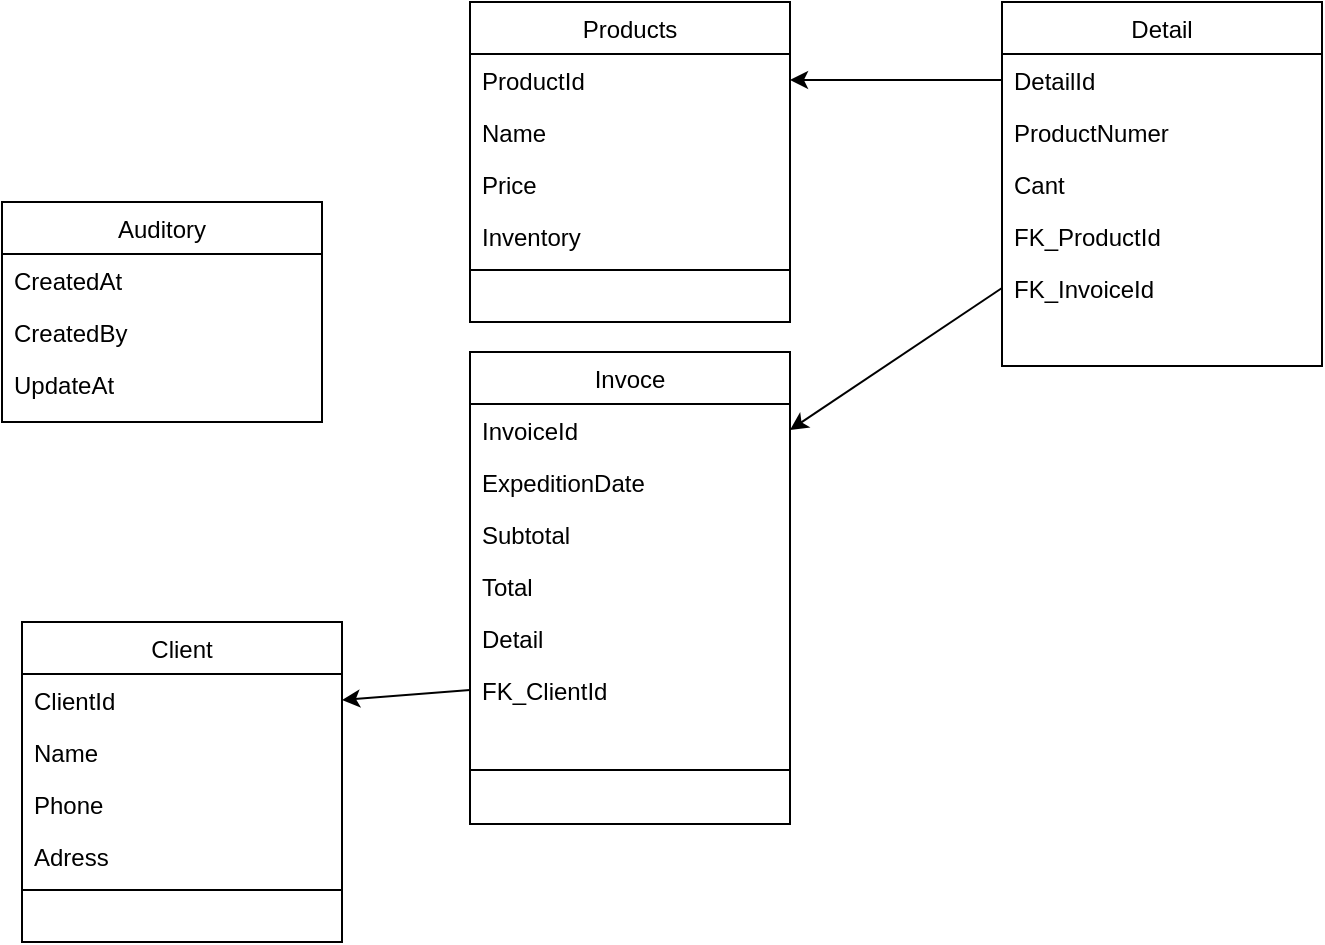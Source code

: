 <mxfile version="24.8.4">
  <diagram id="C5RBs43oDa-KdzZeNtuy" name="Page-1">
    <mxGraphModel dx="1674" dy="780" grid="1" gridSize="10" guides="1" tooltips="1" connect="1" arrows="1" fold="1" page="1" pageScale="1" pageWidth="827" pageHeight="1169" math="0" shadow="0">
      <root>
        <mxCell id="WIyWlLk6GJQsqaUBKTNV-0" />
        <mxCell id="WIyWlLk6GJQsqaUBKTNV-1" parent="WIyWlLk6GJQsqaUBKTNV-0" />
        <mxCell id="zkfFHV4jXpPFQw0GAbJ--17" value="Products" style="swimlane;fontStyle=0;align=center;verticalAlign=top;childLayout=stackLayout;horizontal=1;startSize=26;horizontalStack=0;resizeParent=1;resizeLast=0;collapsible=1;marginBottom=0;rounded=0;shadow=0;strokeWidth=1;" parent="WIyWlLk6GJQsqaUBKTNV-1" vertex="1">
          <mxGeometry x="334" y="170" width="160" height="160" as="geometry">
            <mxRectangle x="550" y="140" width="160" height="26" as="alternateBounds" />
          </mxGeometry>
        </mxCell>
        <mxCell id="zkfFHV4jXpPFQw0GAbJ--18" value="ProductId" style="text;align=left;verticalAlign=top;spacingLeft=4;spacingRight=4;overflow=hidden;rotatable=0;points=[[0,0.5],[1,0.5]];portConstraint=eastwest;" parent="zkfFHV4jXpPFQw0GAbJ--17" vertex="1">
          <mxGeometry y="26" width="160" height="26" as="geometry" />
        </mxCell>
        <mxCell id="zkfFHV4jXpPFQw0GAbJ--19" value="Name" style="text;align=left;verticalAlign=top;spacingLeft=4;spacingRight=4;overflow=hidden;rotatable=0;points=[[0,0.5],[1,0.5]];portConstraint=eastwest;rounded=0;shadow=0;html=0;" parent="zkfFHV4jXpPFQw0GAbJ--17" vertex="1">
          <mxGeometry y="52" width="160" height="26" as="geometry" />
        </mxCell>
        <mxCell id="zkfFHV4jXpPFQw0GAbJ--20" value="Price" style="text;align=left;verticalAlign=top;spacingLeft=4;spacingRight=4;overflow=hidden;rotatable=0;points=[[0,0.5],[1,0.5]];portConstraint=eastwest;rounded=0;shadow=0;html=0;" parent="zkfFHV4jXpPFQw0GAbJ--17" vertex="1">
          <mxGeometry y="78" width="160" height="26" as="geometry" />
        </mxCell>
        <mxCell id="zkfFHV4jXpPFQw0GAbJ--21" value="Inventory" style="text;align=left;verticalAlign=top;spacingLeft=4;spacingRight=4;overflow=hidden;rotatable=0;points=[[0,0.5],[1,0.5]];portConstraint=eastwest;rounded=0;shadow=0;html=0;" parent="zkfFHV4jXpPFQw0GAbJ--17" vertex="1">
          <mxGeometry y="104" width="160" height="26" as="geometry" />
        </mxCell>
        <mxCell id="zkfFHV4jXpPFQw0GAbJ--23" value="" style="line;html=1;strokeWidth=1;align=left;verticalAlign=middle;spacingTop=-1;spacingLeft=3;spacingRight=3;rotatable=0;labelPosition=right;points=[];portConstraint=eastwest;" parent="zkfFHV4jXpPFQw0GAbJ--17" vertex="1">
          <mxGeometry y="130" width="160" height="8" as="geometry" />
        </mxCell>
        <mxCell id="fN5s7V4pRTKi2v4Xfoop-0" value="Invoce" style="swimlane;fontStyle=0;align=center;verticalAlign=top;childLayout=stackLayout;horizontal=1;startSize=26;horizontalStack=0;resizeParent=1;resizeLast=0;collapsible=1;marginBottom=0;rounded=0;shadow=0;strokeWidth=1;" vertex="1" parent="WIyWlLk6GJQsqaUBKTNV-1">
          <mxGeometry x="334" y="345" width="160" height="236" as="geometry">
            <mxRectangle x="550" y="140" width="160" height="26" as="alternateBounds" />
          </mxGeometry>
        </mxCell>
        <mxCell id="fN5s7V4pRTKi2v4Xfoop-1" value="InvoiceId" style="text;align=left;verticalAlign=top;spacingLeft=4;spacingRight=4;overflow=hidden;rotatable=0;points=[[0,0.5],[1,0.5]];portConstraint=eastwest;" vertex="1" parent="fN5s7V4pRTKi2v4Xfoop-0">
          <mxGeometry y="26" width="160" height="26" as="geometry" />
        </mxCell>
        <mxCell id="fN5s7V4pRTKi2v4Xfoop-2" value="ExpeditionDate" style="text;align=left;verticalAlign=top;spacingLeft=4;spacingRight=4;overflow=hidden;rotatable=0;points=[[0,0.5],[1,0.5]];portConstraint=eastwest;rounded=0;shadow=0;html=0;" vertex="1" parent="fN5s7V4pRTKi2v4Xfoop-0">
          <mxGeometry y="52" width="160" height="26" as="geometry" />
        </mxCell>
        <mxCell id="fN5s7V4pRTKi2v4Xfoop-3" value="Subtotal" style="text;align=left;verticalAlign=top;spacingLeft=4;spacingRight=4;overflow=hidden;rotatable=0;points=[[0,0.5],[1,0.5]];portConstraint=eastwest;rounded=0;shadow=0;html=0;" vertex="1" parent="fN5s7V4pRTKi2v4Xfoop-0">
          <mxGeometry y="78" width="160" height="26" as="geometry" />
        </mxCell>
        <mxCell id="fN5s7V4pRTKi2v4Xfoop-4" value="Total" style="text;align=left;verticalAlign=top;spacingLeft=4;spacingRight=4;overflow=hidden;rotatable=0;points=[[0,0.5],[1,0.5]];portConstraint=eastwest;rounded=0;shadow=0;html=0;" vertex="1" parent="fN5s7V4pRTKi2v4Xfoop-0">
          <mxGeometry y="104" width="160" height="26" as="geometry" />
        </mxCell>
        <mxCell id="fN5s7V4pRTKi2v4Xfoop-6" value="Detail" style="text;align=left;verticalAlign=top;spacingLeft=4;spacingRight=4;overflow=hidden;rotatable=0;points=[[0,0.5],[1,0.5]];portConstraint=eastwest;rounded=0;shadow=0;html=0;" vertex="1" parent="fN5s7V4pRTKi2v4Xfoop-0">
          <mxGeometry y="130" width="160" height="26" as="geometry" />
        </mxCell>
        <mxCell id="fN5s7V4pRTKi2v4Xfoop-23" value="FK_ClientId" style="text;align=left;verticalAlign=top;spacingLeft=4;spacingRight=4;overflow=hidden;rotatable=0;points=[[0,0.5],[1,0.5]];portConstraint=eastwest;rounded=0;shadow=0;html=0;" vertex="1" parent="fN5s7V4pRTKi2v4Xfoop-0">
          <mxGeometry y="156" width="160" height="26" as="geometry" />
        </mxCell>
        <mxCell id="fN5s7V4pRTKi2v4Xfoop-5" value="" style="line;html=1;strokeWidth=1;align=left;verticalAlign=middle;spacingTop=-1;spacingLeft=3;spacingRight=3;rotatable=0;labelPosition=right;points=[];portConstraint=eastwest;" vertex="1" parent="fN5s7V4pRTKi2v4Xfoop-0">
          <mxGeometry y="182" width="160" height="54" as="geometry" />
        </mxCell>
        <mxCell id="fN5s7V4pRTKi2v4Xfoop-8" value="Detail" style="swimlane;fontStyle=0;align=center;verticalAlign=top;childLayout=stackLayout;horizontal=1;startSize=26;horizontalStack=0;resizeParent=1;resizeLast=0;collapsible=1;marginBottom=0;rounded=0;shadow=0;strokeWidth=1;" vertex="1" parent="WIyWlLk6GJQsqaUBKTNV-1">
          <mxGeometry x="600" y="170" width="160" height="182" as="geometry">
            <mxRectangle x="550" y="140" width="160" height="26" as="alternateBounds" />
          </mxGeometry>
        </mxCell>
        <mxCell id="fN5s7V4pRTKi2v4Xfoop-9" value="DetailId" style="text;align=left;verticalAlign=top;spacingLeft=4;spacingRight=4;overflow=hidden;rotatable=0;points=[[0,0.5],[1,0.5]];portConstraint=eastwest;" vertex="1" parent="fN5s7V4pRTKi2v4Xfoop-8">
          <mxGeometry y="26" width="160" height="26" as="geometry" />
        </mxCell>
        <mxCell id="fN5s7V4pRTKi2v4Xfoop-10" value="ProductNumer" style="text;align=left;verticalAlign=top;spacingLeft=4;spacingRight=4;overflow=hidden;rotatable=0;points=[[0,0.5],[1,0.5]];portConstraint=eastwest;rounded=0;shadow=0;html=0;" vertex="1" parent="fN5s7V4pRTKi2v4Xfoop-8">
          <mxGeometry y="52" width="160" height="26" as="geometry" />
        </mxCell>
        <mxCell id="fN5s7V4pRTKi2v4Xfoop-27" value="Cant" style="text;align=left;verticalAlign=top;spacingLeft=4;spacingRight=4;overflow=hidden;rotatable=0;points=[[0,0.5],[1,0.5]];portConstraint=eastwest;rounded=0;shadow=0;html=0;" vertex="1" parent="fN5s7V4pRTKi2v4Xfoop-8">
          <mxGeometry y="78" width="160" height="26" as="geometry" />
        </mxCell>
        <mxCell id="fN5s7V4pRTKi2v4Xfoop-30" value="FK_ProductId" style="text;align=left;verticalAlign=top;spacingLeft=4;spacingRight=4;overflow=hidden;rotatable=0;points=[[0,0.5],[1,0.5]];portConstraint=eastwest;rounded=0;shadow=0;html=0;" vertex="1" parent="fN5s7V4pRTKi2v4Xfoop-8">
          <mxGeometry y="104" width="160" height="26" as="geometry" />
        </mxCell>
        <mxCell id="fN5s7V4pRTKi2v4Xfoop-28" value="FK_InvoiceId" style="text;align=left;verticalAlign=top;spacingLeft=4;spacingRight=4;overflow=hidden;rotatable=0;points=[[0,0.5],[1,0.5]];portConstraint=eastwest;rounded=0;shadow=0;html=0;" vertex="1" parent="fN5s7V4pRTKi2v4Xfoop-8">
          <mxGeometry y="130" width="160" height="26" as="geometry" />
        </mxCell>
        <mxCell id="fN5s7V4pRTKi2v4Xfoop-29" style="text;align=left;verticalAlign=top;spacingLeft=4;spacingRight=4;overflow=hidden;rotatable=0;points=[[0,0.5],[1,0.5]];portConstraint=eastwest;rounded=0;shadow=0;html=0;" vertex="1" parent="fN5s7V4pRTKi2v4Xfoop-8">
          <mxGeometry y="156" width="160" height="26" as="geometry" />
        </mxCell>
        <mxCell id="fN5s7V4pRTKi2v4Xfoop-15" value="" style="endArrow=classic;html=1;rounded=0;entryX=1;entryY=0.5;entryDx=0;entryDy=0;exitX=0;exitY=0.5;exitDx=0;exitDy=0;" edge="1" parent="WIyWlLk6GJQsqaUBKTNV-1" source="fN5s7V4pRTKi2v4Xfoop-28" target="fN5s7V4pRTKi2v4Xfoop-1">
          <mxGeometry width="50" height="50" relative="1" as="geometry">
            <mxPoint x="600" y="357" as="sourcePoint" />
            <mxPoint x="440" y="380" as="targetPoint" />
          </mxGeometry>
        </mxCell>
        <mxCell id="fN5s7V4pRTKi2v4Xfoop-16" value="Client" style="swimlane;fontStyle=0;align=center;verticalAlign=top;childLayout=stackLayout;horizontal=1;startSize=26;horizontalStack=0;resizeParent=1;resizeLast=0;collapsible=1;marginBottom=0;rounded=0;shadow=0;strokeWidth=1;" vertex="1" parent="WIyWlLk6GJQsqaUBKTNV-1">
          <mxGeometry x="110" y="480" width="160" height="160" as="geometry">
            <mxRectangle x="550" y="140" width="160" height="26" as="alternateBounds" />
          </mxGeometry>
        </mxCell>
        <mxCell id="fN5s7V4pRTKi2v4Xfoop-17" value="ClientId" style="text;align=left;verticalAlign=top;spacingLeft=4;spacingRight=4;overflow=hidden;rotatable=0;points=[[0,0.5],[1,0.5]];portConstraint=eastwest;" vertex="1" parent="fN5s7V4pRTKi2v4Xfoop-16">
          <mxGeometry y="26" width="160" height="26" as="geometry" />
        </mxCell>
        <mxCell id="fN5s7V4pRTKi2v4Xfoop-18" value="Name" style="text;align=left;verticalAlign=top;spacingLeft=4;spacingRight=4;overflow=hidden;rotatable=0;points=[[0,0.5],[1,0.5]];portConstraint=eastwest;rounded=0;shadow=0;html=0;" vertex="1" parent="fN5s7V4pRTKi2v4Xfoop-16">
          <mxGeometry y="52" width="160" height="26" as="geometry" />
        </mxCell>
        <mxCell id="fN5s7V4pRTKi2v4Xfoop-19" value="Phone" style="text;align=left;verticalAlign=top;spacingLeft=4;spacingRight=4;overflow=hidden;rotatable=0;points=[[0,0.5],[1,0.5]];portConstraint=eastwest;rounded=0;shadow=0;html=0;" vertex="1" parent="fN5s7V4pRTKi2v4Xfoop-16">
          <mxGeometry y="78" width="160" height="26" as="geometry" />
        </mxCell>
        <mxCell id="fN5s7V4pRTKi2v4Xfoop-20" value="Adress" style="text;align=left;verticalAlign=top;spacingLeft=4;spacingRight=4;overflow=hidden;rotatable=0;points=[[0,0.5],[1,0.5]];portConstraint=eastwest;rounded=0;shadow=0;html=0;" vertex="1" parent="fN5s7V4pRTKi2v4Xfoop-16">
          <mxGeometry y="104" width="160" height="26" as="geometry" />
        </mxCell>
        <mxCell id="fN5s7V4pRTKi2v4Xfoop-21" value="" style="line;html=1;strokeWidth=1;align=left;verticalAlign=middle;spacingTop=-1;spacingLeft=3;spacingRight=3;rotatable=0;labelPosition=right;points=[];portConstraint=eastwest;" vertex="1" parent="fN5s7V4pRTKi2v4Xfoop-16">
          <mxGeometry y="130" width="160" height="8" as="geometry" />
        </mxCell>
        <mxCell id="fN5s7V4pRTKi2v4Xfoop-24" value="" style="endArrow=classic;html=1;rounded=0;exitX=0;exitY=0.5;exitDx=0;exitDy=0;entryX=1;entryY=0.5;entryDx=0;entryDy=0;" edge="1" parent="WIyWlLk6GJQsqaUBKTNV-1" source="fN5s7V4pRTKi2v4Xfoop-23" target="fN5s7V4pRTKi2v4Xfoop-17">
          <mxGeometry width="50" height="50" relative="1" as="geometry">
            <mxPoint x="390" y="430" as="sourcePoint" />
            <mxPoint x="440" y="380" as="targetPoint" />
          </mxGeometry>
        </mxCell>
        <mxCell id="fN5s7V4pRTKi2v4Xfoop-33" value="" style="endArrow=classic;html=1;rounded=0;entryX=1;entryY=0.5;entryDx=0;entryDy=0;exitX=0;exitY=0.5;exitDx=0;exitDy=0;" edge="1" parent="WIyWlLk6GJQsqaUBKTNV-1" source="fN5s7V4pRTKi2v4Xfoop-9" target="zkfFHV4jXpPFQw0GAbJ--18">
          <mxGeometry width="50" height="50" relative="1" as="geometry">
            <mxPoint x="390" y="430" as="sourcePoint" />
            <mxPoint x="440" y="380" as="targetPoint" />
          </mxGeometry>
        </mxCell>
        <mxCell id="fN5s7V4pRTKi2v4Xfoop-34" value="Auditory" style="swimlane;fontStyle=0;align=center;verticalAlign=top;childLayout=stackLayout;horizontal=1;startSize=26;horizontalStack=0;resizeParent=1;resizeLast=0;collapsible=1;marginBottom=0;rounded=0;shadow=0;strokeWidth=1;" vertex="1" parent="WIyWlLk6GJQsqaUBKTNV-1">
          <mxGeometry x="100" y="270" width="160" height="110" as="geometry">
            <mxRectangle x="550" y="140" width="160" height="26" as="alternateBounds" />
          </mxGeometry>
        </mxCell>
        <mxCell id="fN5s7V4pRTKi2v4Xfoop-35" value="CreatedAt" style="text;align=left;verticalAlign=top;spacingLeft=4;spacingRight=4;overflow=hidden;rotatable=0;points=[[0,0.5],[1,0.5]];portConstraint=eastwest;" vertex="1" parent="fN5s7V4pRTKi2v4Xfoop-34">
          <mxGeometry y="26" width="160" height="26" as="geometry" />
        </mxCell>
        <mxCell id="fN5s7V4pRTKi2v4Xfoop-36" value="CreatedBy" style="text;align=left;verticalAlign=top;spacingLeft=4;spacingRight=4;overflow=hidden;rotatable=0;points=[[0,0.5],[1,0.5]];portConstraint=eastwest;rounded=0;shadow=0;html=0;" vertex="1" parent="fN5s7V4pRTKi2v4Xfoop-34">
          <mxGeometry y="52" width="160" height="26" as="geometry" />
        </mxCell>
        <mxCell id="fN5s7V4pRTKi2v4Xfoop-37" value="UpdateAt" style="text;align=left;verticalAlign=top;spacingLeft=4;spacingRight=4;overflow=hidden;rotatable=0;points=[[0,0.5],[1,0.5]];portConstraint=eastwest;rounded=0;shadow=0;html=0;" vertex="1" parent="fN5s7V4pRTKi2v4Xfoop-34">
          <mxGeometry y="78" width="160" height="26" as="geometry" />
        </mxCell>
      </root>
    </mxGraphModel>
  </diagram>
</mxfile>
